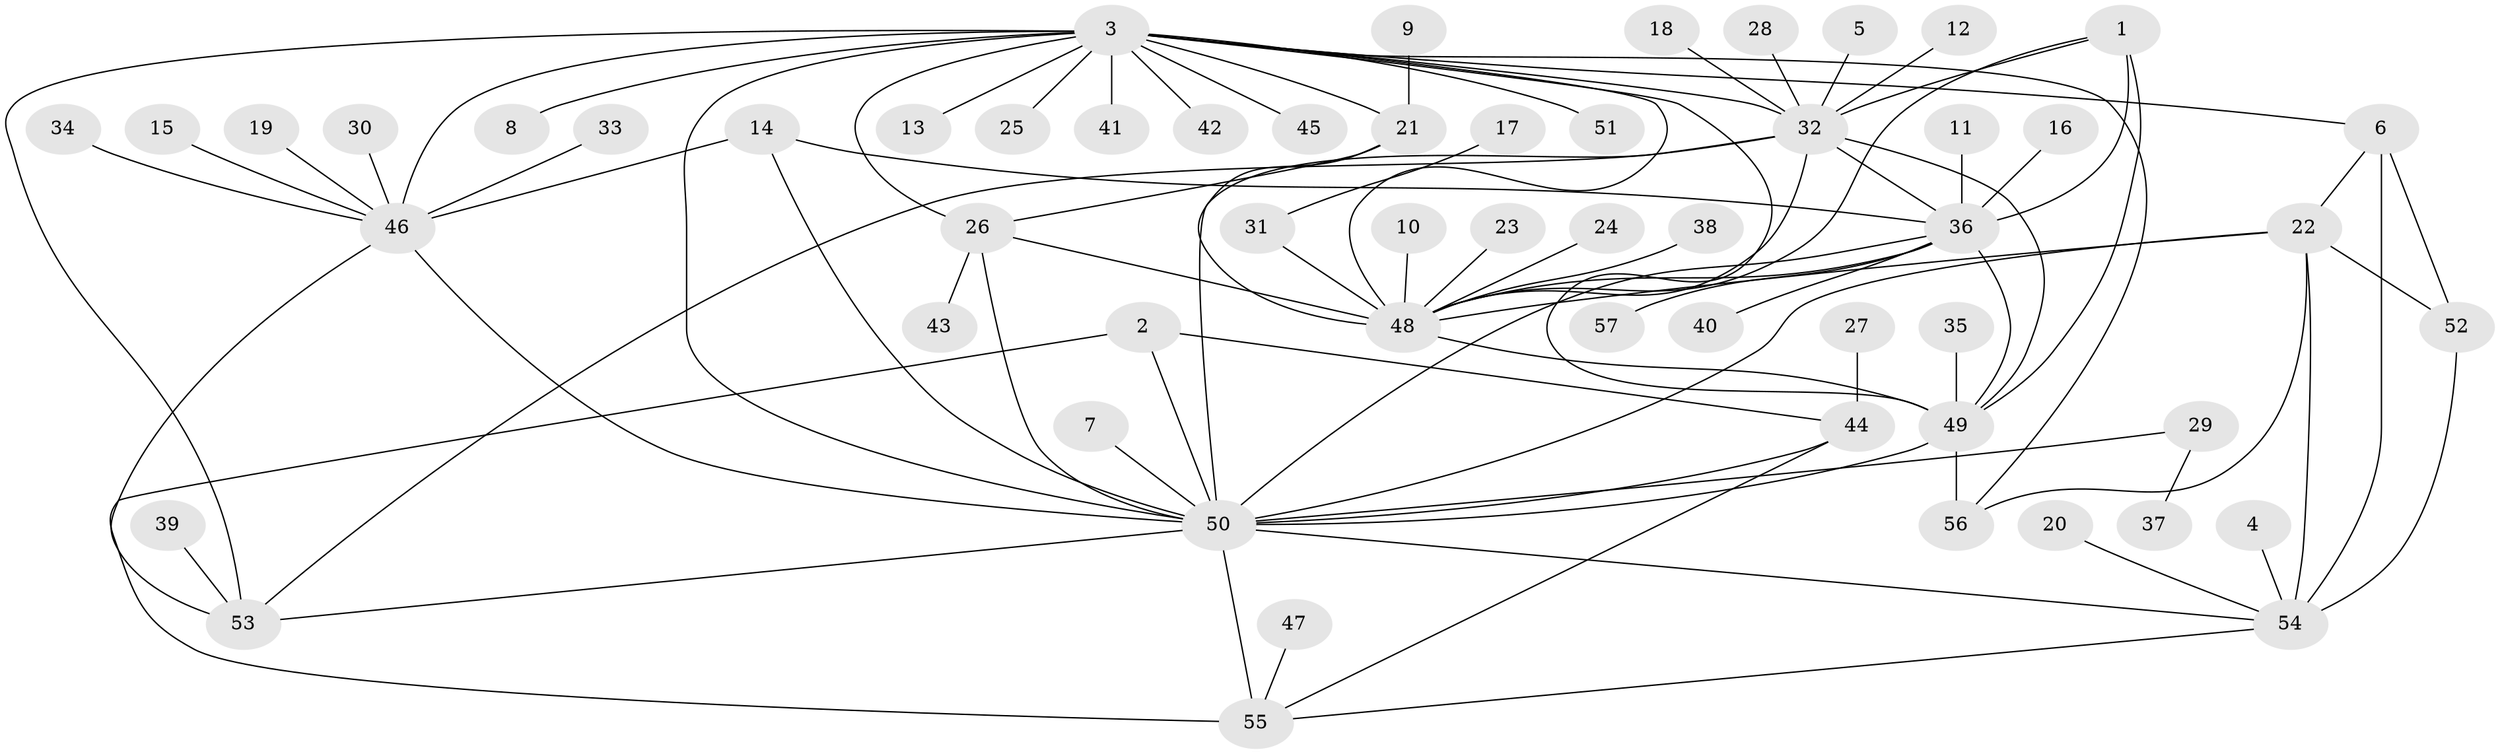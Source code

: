 // original degree distribution, {9: 0.05309734513274336, 8: 0.04424778761061947, 6: 0.04424778761061947, 13: 0.017699115044247787, 12: 0.008849557522123894, 4: 0.061946902654867256, 10: 0.017699115044247787, 1: 0.6017699115044248, 5: 0.008849557522123894, 3: 0.061946902654867256, 2: 0.07964601769911504}
// Generated by graph-tools (version 1.1) at 2025/26/03/09/25 03:26:45]
// undirected, 57 vertices, 89 edges
graph export_dot {
graph [start="1"]
  node [color=gray90,style=filled];
  1;
  2;
  3;
  4;
  5;
  6;
  7;
  8;
  9;
  10;
  11;
  12;
  13;
  14;
  15;
  16;
  17;
  18;
  19;
  20;
  21;
  22;
  23;
  24;
  25;
  26;
  27;
  28;
  29;
  30;
  31;
  32;
  33;
  34;
  35;
  36;
  37;
  38;
  39;
  40;
  41;
  42;
  43;
  44;
  45;
  46;
  47;
  48;
  49;
  50;
  51;
  52;
  53;
  54;
  55;
  56;
  57;
  1 -- 32 [weight=1.0];
  1 -- 36 [weight=1.0];
  1 -- 48 [weight=1.0];
  1 -- 49 [weight=1.0];
  2 -- 44 [weight=1.0];
  2 -- 50 [weight=2.0];
  2 -- 55 [weight=1.0];
  3 -- 6 [weight=1.0];
  3 -- 8 [weight=1.0];
  3 -- 13 [weight=1.0];
  3 -- 21 [weight=2.0];
  3 -- 25 [weight=1.0];
  3 -- 26 [weight=2.0];
  3 -- 32 [weight=1.0];
  3 -- 41 [weight=1.0];
  3 -- 42 [weight=1.0];
  3 -- 45 [weight=1.0];
  3 -- 46 [weight=2.0];
  3 -- 48 [weight=2.0];
  3 -- 49 [weight=1.0];
  3 -- 50 [weight=2.0];
  3 -- 51 [weight=1.0];
  3 -- 53 [weight=2.0];
  3 -- 56 [weight=1.0];
  4 -- 54 [weight=1.0];
  5 -- 32 [weight=1.0];
  6 -- 22 [weight=2.0];
  6 -- 52 [weight=2.0];
  6 -- 54 [weight=2.0];
  7 -- 50 [weight=1.0];
  9 -- 21 [weight=1.0];
  10 -- 48 [weight=1.0];
  11 -- 36 [weight=1.0];
  12 -- 32 [weight=1.0];
  14 -- 36 [weight=1.0];
  14 -- 46 [weight=1.0];
  14 -- 50 [weight=1.0];
  15 -- 46 [weight=1.0];
  16 -- 36 [weight=1.0];
  17 -- 31 [weight=1.0];
  18 -- 32 [weight=1.0];
  19 -- 46 [weight=1.0];
  20 -- 54 [weight=1.0];
  21 -- 26 [weight=1.0];
  21 -- 48 [weight=2.0];
  22 -- 48 [weight=1.0];
  22 -- 50 [weight=2.0];
  22 -- 52 [weight=1.0];
  22 -- 54 [weight=1.0];
  22 -- 56 [weight=1.0];
  23 -- 48 [weight=1.0];
  24 -- 48 [weight=1.0];
  26 -- 43 [weight=1.0];
  26 -- 48 [weight=1.0];
  26 -- 50 [weight=1.0];
  27 -- 44 [weight=1.0];
  28 -- 32 [weight=1.0];
  29 -- 37 [weight=1.0];
  29 -- 50 [weight=1.0];
  30 -- 46 [weight=1.0];
  31 -- 48 [weight=1.0];
  32 -- 36 [weight=1.0];
  32 -- 48 [weight=1.0];
  32 -- 49 [weight=1.0];
  32 -- 50 [weight=1.0];
  32 -- 53 [weight=1.0];
  33 -- 46 [weight=1.0];
  34 -- 46 [weight=1.0];
  35 -- 49 [weight=1.0];
  36 -- 40 [weight=1.0];
  36 -- 48 [weight=1.0];
  36 -- 49 [weight=1.0];
  36 -- 50 [weight=2.0];
  36 -- 57 [weight=1.0];
  38 -- 48 [weight=1.0];
  39 -- 53 [weight=1.0];
  44 -- 50 [weight=2.0];
  44 -- 55 [weight=1.0];
  46 -- 50 [weight=1.0];
  46 -- 53 [weight=1.0];
  47 -- 55 [weight=1.0];
  48 -- 49 [weight=1.0];
  49 -- 50 [weight=1.0];
  49 -- 56 [weight=1.0];
  50 -- 53 [weight=2.0];
  50 -- 54 [weight=1.0];
  50 -- 55 [weight=2.0];
  52 -- 54 [weight=1.0];
  54 -- 55 [weight=1.0];
}

